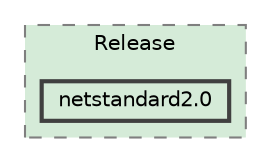 digraph "C:/Users/tkefauver/Source/Repos/MonkeyPaste/Common/MonkeyPaste.Common.Plugin/obj/Release/netstandard2.0"
{
 // LATEX_PDF_SIZE
  bgcolor="transparent";
  edge [fontname=Helvetica,fontsize=10,labelfontname=Helvetica,labelfontsize=10];
  node [fontname=Helvetica,fontsize=10,shape=box,height=0.2,width=0.4];
  compound=true
  subgraph clusterdir_9fe5cc214b8578ee5b8e153089aca810 {
    graph [ bgcolor="#d5ebd8", pencolor="grey50", label="Release", fontname=Helvetica,fontsize=10 style="filled,dashed", URL="dir_9fe5cc214b8578ee5b8e153089aca810.html",tooltip=""]
  dir_ad2108f0fb269d14ff781af4e012fbe2 [label="netstandard2.0", fillcolor="#d5ebd8", color="grey25", style="filled,bold", URL="dir_ad2108f0fb269d14ff781af4e012fbe2.html",tooltip=""];
  }
}
